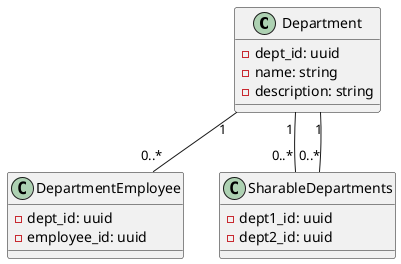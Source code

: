@startuml department domains

'== Entities ==
class Department {
    -dept_id: uuid
    -name: string
    -description: string
}

class DepartmentEmployee {
    -dept_id: uuid
    -employee_id: uuid
}

class SharableDepartments {
    -dept1_id: uuid
    -dept2_id: uuid
}

'== Associations =='
Department "1" -- "0..*" DepartmentEmployee
Department "1" -- "0..*" SharableDepartments
Department "1" -- "0..*" SharableDepartments

@enduml